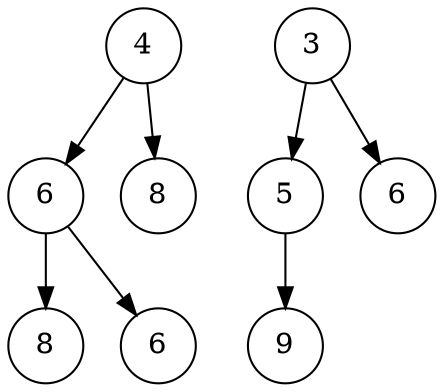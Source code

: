 digraph simple {
    node  [shape=circle]
    graph [ordering=out]

    n4[label=4 nodetype=marked]
    n6_1[label=6]
    n8_1[label=8]
    n8_2[label=8]
    n6_2[label=6]
    n3[label=3 nodetype=marked]
    n5[label=5]
    n9[label=9]
    n6_3[label=6]

    n4 -> n6_1
    n4 -> n8_1
    n6_1 -> n8_2
    n6_1 -> n6_2

    n3 -> n5
    n5 -> n9
    n3 -> n6_3
}
